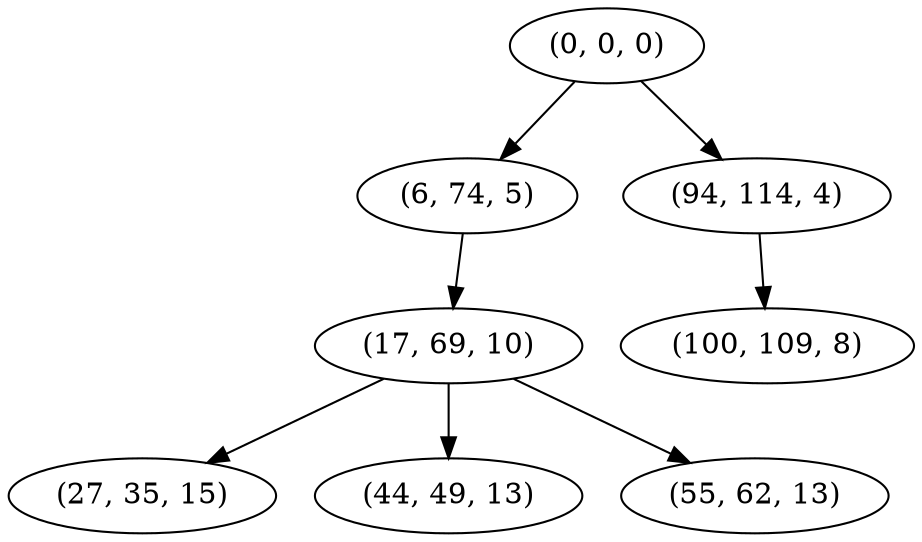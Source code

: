 digraph tree {
    "(0, 0, 0)";
    "(6, 74, 5)";
    "(17, 69, 10)";
    "(27, 35, 15)";
    "(44, 49, 13)";
    "(55, 62, 13)";
    "(94, 114, 4)";
    "(100, 109, 8)";
    "(0, 0, 0)" -> "(6, 74, 5)";
    "(0, 0, 0)" -> "(94, 114, 4)";
    "(6, 74, 5)" -> "(17, 69, 10)";
    "(17, 69, 10)" -> "(27, 35, 15)";
    "(17, 69, 10)" -> "(44, 49, 13)";
    "(17, 69, 10)" -> "(55, 62, 13)";
    "(94, 114, 4)" -> "(100, 109, 8)";
}
